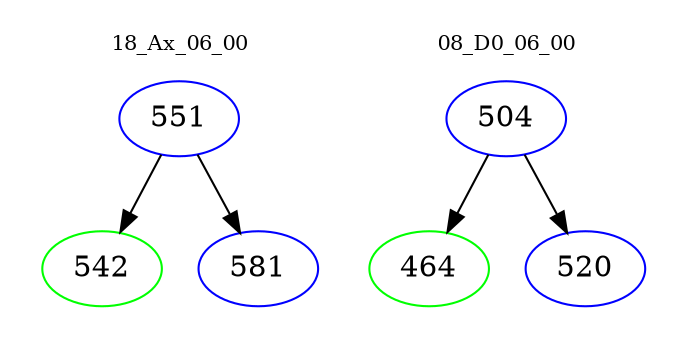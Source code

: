 digraph{
subgraph cluster_0 {
color = white
label = "18_Ax_06_00";
fontsize=10;
T0_551 [label="551", color="blue"]
T0_551 -> T0_542 [color="black"]
T0_542 [label="542", color="green"]
T0_551 -> T0_581 [color="black"]
T0_581 [label="581", color="blue"]
}
subgraph cluster_1 {
color = white
label = "08_D0_06_00";
fontsize=10;
T1_504 [label="504", color="blue"]
T1_504 -> T1_464 [color="black"]
T1_464 [label="464", color="green"]
T1_504 -> T1_520 [color="black"]
T1_520 [label="520", color="blue"]
}
}
